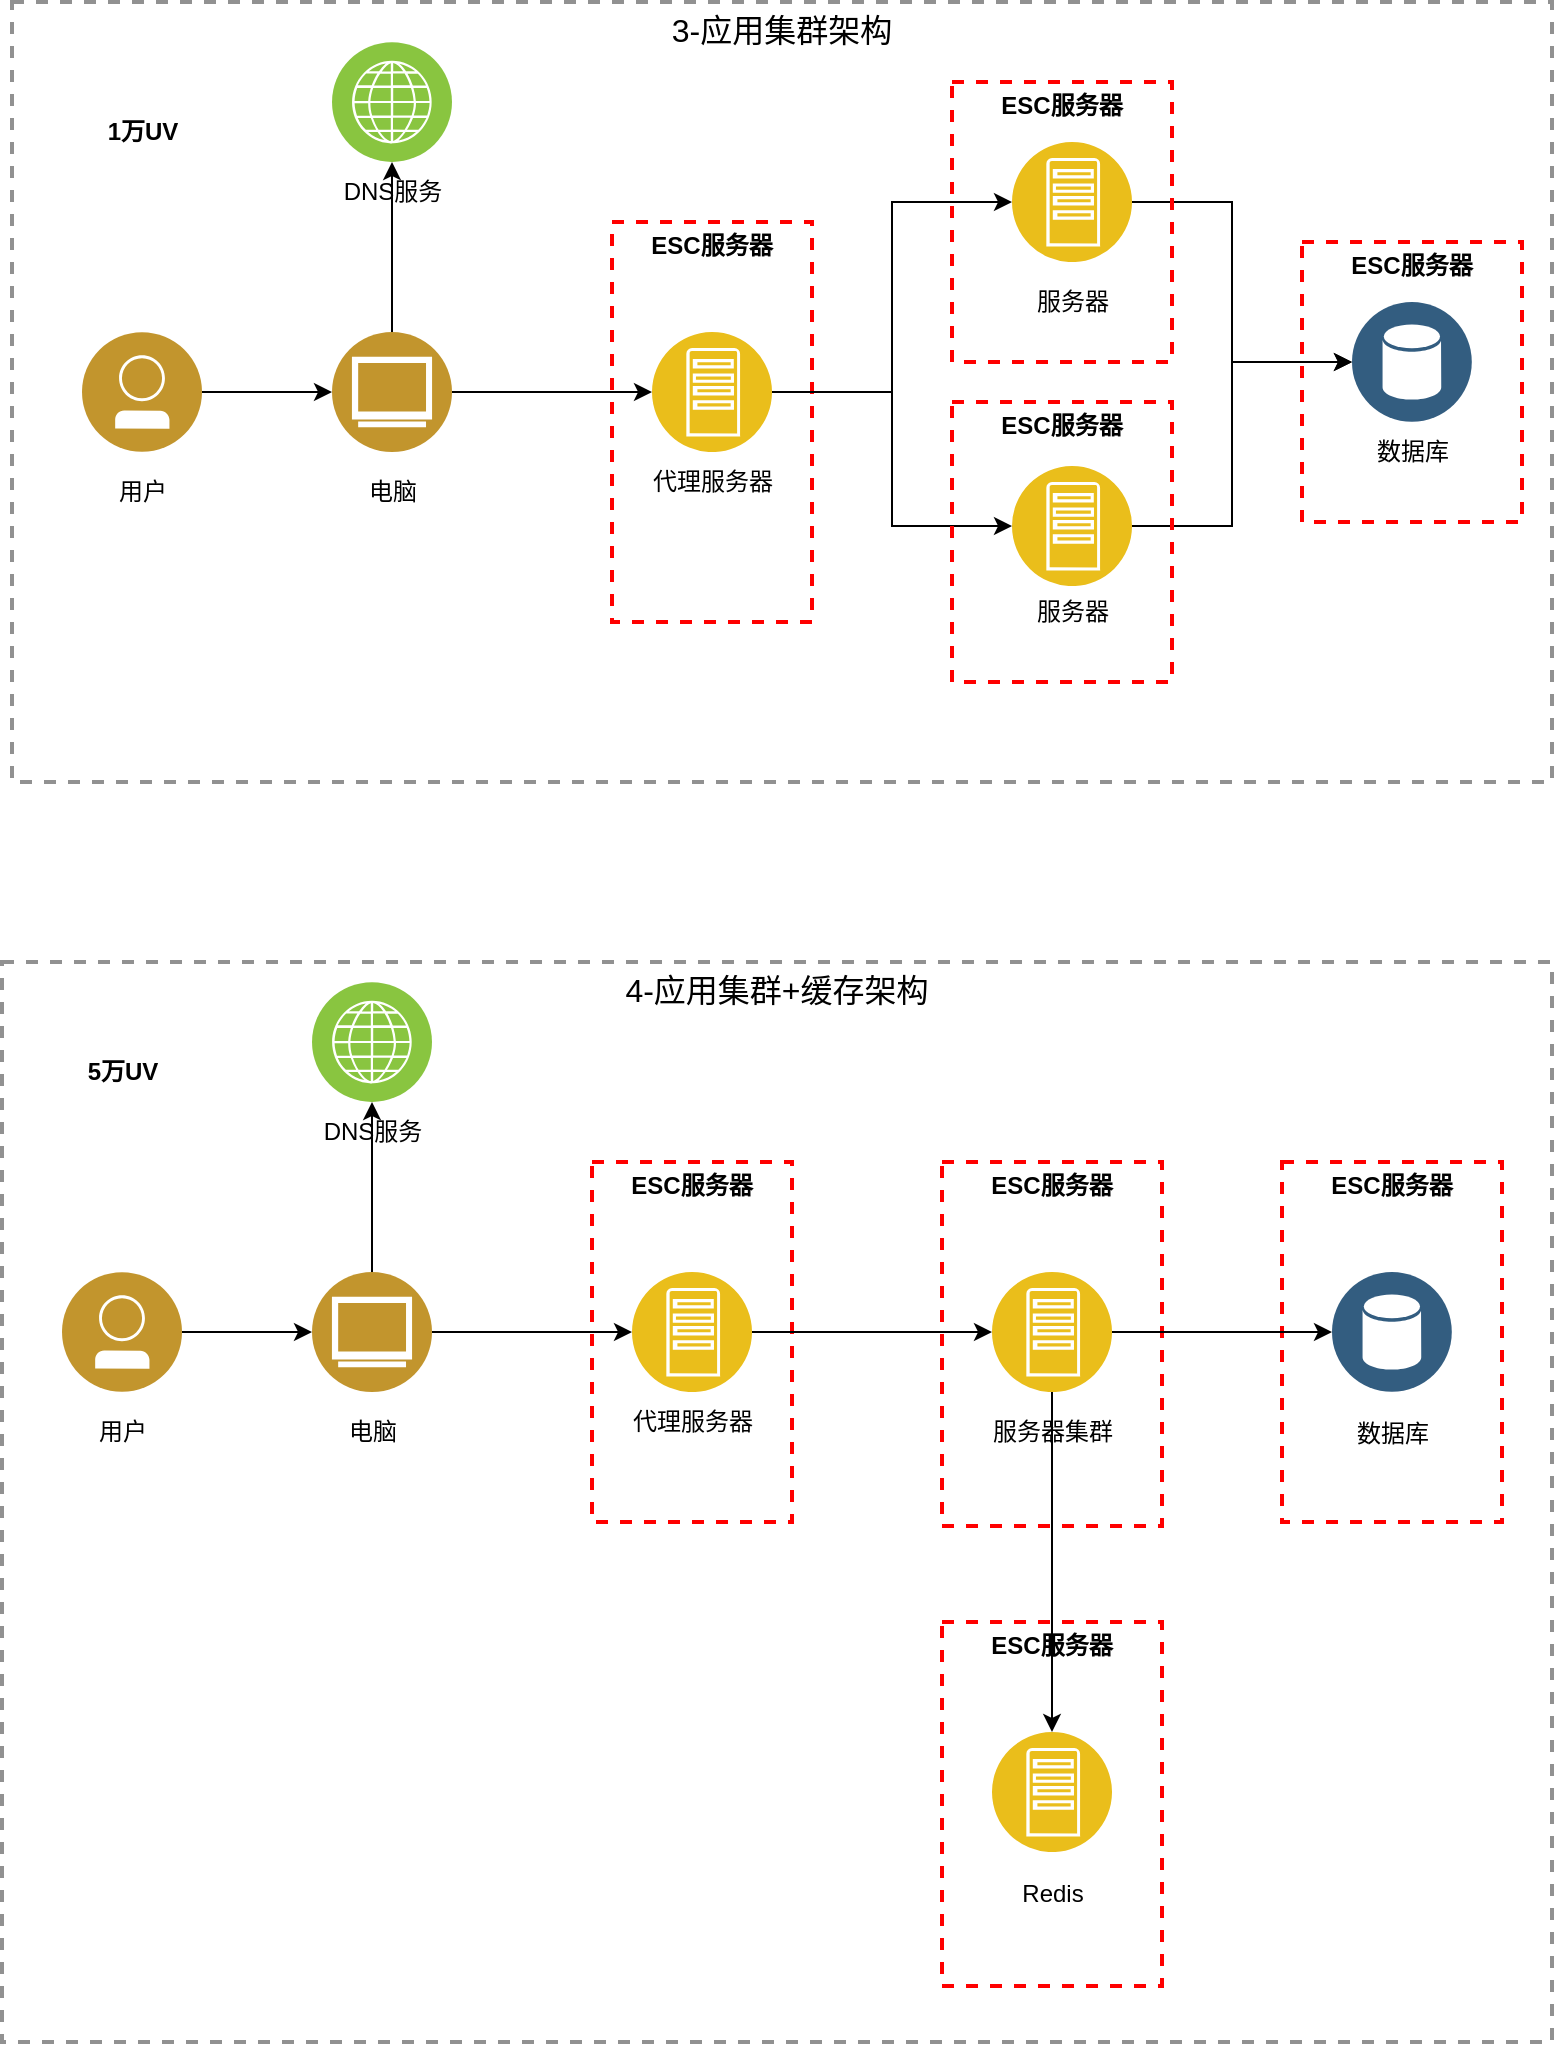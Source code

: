 <mxfile version="25.0.3">
  <diagram name="第 1 页" id="ukLf7o756_BHWLZHAJIW">
    <mxGraphModel dx="1434" dy="746" grid="1" gridSize="10" guides="1" tooltips="1" connect="1" arrows="1" fold="1" page="1" pageScale="1" pageWidth="827" pageHeight="1169" math="0" shadow="0">
      <root>
        <mxCell id="0" />
        <mxCell id="1" parent="0" />
        <mxCell id="JDX_b8moXhUhFZXy2S-E-45" value="4-应用集群+缓存架构" style="fontStyle=0;verticalAlign=top;align=center;spacingTop=-2;fillColor=none;rounded=0;whiteSpace=wrap;html=1;strokeColor=#919191;strokeWidth=2;dashed=1;container=0;collapsible=0;expand=0;recursiveResize=0;fontSize=16;" vertex="1" parent="1">
          <mxGeometry x="105" y="570" width="775" height="540" as="geometry" />
        </mxCell>
        <mxCell id="JDX_b8moXhUhFZXy2S-E-71" value="ESC服务器" style="fontStyle=1;verticalAlign=top;align=center;spacingTop=-2;fillColor=none;rounded=0;whiteSpace=wrap;html=1;strokeColor=#FF0000;strokeWidth=2;dashed=1;container=0;collapsible=0;expand=0;recursiveResize=0;" vertex="1" parent="1">
          <mxGeometry x="575" y="670" width="110" height="182" as="geometry" />
        </mxCell>
        <mxCell id="JDX_b8moXhUhFZXy2S-E-1" value="3-应用集群架构" style="fontStyle=0;verticalAlign=top;align=center;spacingTop=-2;fillColor=none;rounded=0;whiteSpace=wrap;html=1;strokeColor=#919191;strokeWidth=2;dashed=1;container=1;collapsible=0;expand=0;recursiveResize=0;fontSize=16;" vertex="1" parent="1">
          <mxGeometry x="110" y="90" width="770" height="390" as="geometry" />
        </mxCell>
        <mxCell id="JDX_b8moXhUhFZXy2S-E-39" value="ESC服务器" style="fontStyle=1;verticalAlign=top;align=center;spacingTop=-2;fillColor=none;rounded=0;whiteSpace=wrap;html=1;strokeColor=#FF0000;strokeWidth=2;dashed=1;container=1;collapsible=0;expand=0;recursiveResize=0;" vertex="1" parent="JDX_b8moXhUhFZXy2S-E-1">
          <mxGeometry x="645" y="120" width="110" height="140" as="geometry" />
        </mxCell>
        <mxCell id="JDX_b8moXhUhFZXy2S-E-13" value="&lt;b&gt;ESC服务器&lt;/b&gt;" style="fontStyle=0;verticalAlign=top;align=center;spacingTop=-2;fillColor=none;rounded=0;whiteSpace=wrap;html=1;strokeColor=#FF0000;strokeWidth=2;dashed=1;container=1;collapsible=0;expand=0;recursiveResize=0;" vertex="1" parent="JDX_b8moXhUhFZXy2S-E-1">
          <mxGeometry x="300" y="110" width="100" height="200" as="geometry" />
        </mxCell>
        <mxCell id="JDX_b8moXhUhFZXy2S-E-2" value="1万UV" style="text;html=1;align=center;verticalAlign=middle;resizable=0;points=[];autosize=1;strokeColor=none;fillColor=none;fontStyle=1" vertex="1" parent="JDX_b8moXhUhFZXy2S-E-1">
          <mxGeometry x="35" y="50" width="60" height="30" as="geometry" />
        </mxCell>
        <mxCell id="JDX_b8moXhUhFZXy2S-E-7" style="edgeStyle=orthogonalEdgeStyle;rounded=0;orthogonalLoop=1;jettySize=auto;html=1;" edge="1" parent="JDX_b8moXhUhFZXy2S-E-1" source="JDX_b8moXhUhFZXy2S-E-3" target="JDX_b8moXhUhFZXy2S-E-5">
          <mxGeometry relative="1" as="geometry" />
        </mxCell>
        <mxCell id="JDX_b8moXhUhFZXy2S-E-3" value="" style="image;aspect=fixed;perimeter=ellipsePerimeter;html=1;align=center;shadow=0;dashed=0;fontColor=#4277BB;labelBackgroundColor=default;fontSize=12;spacingTop=3;image=img/lib/ibm/users/user.svg;" vertex="1" parent="JDX_b8moXhUhFZXy2S-E-1">
          <mxGeometry x="35" y="165" width="60" height="60" as="geometry" />
        </mxCell>
        <mxCell id="JDX_b8moXhUhFZXy2S-E-4" value="&lt;span style=&quot;font-weight: 400;&quot;&gt;用户&lt;/span&gt;" style="text;html=1;align=center;verticalAlign=middle;resizable=0;points=[];autosize=1;strokeColor=none;fillColor=none;fontStyle=1" vertex="1" parent="JDX_b8moXhUhFZXy2S-E-1">
          <mxGeometry x="40" y="230" width="50" height="30" as="geometry" />
        </mxCell>
        <mxCell id="JDX_b8moXhUhFZXy2S-E-10" style="edgeStyle=orthogonalEdgeStyle;rounded=0;orthogonalLoop=1;jettySize=auto;html=1;" edge="1" parent="JDX_b8moXhUhFZXy2S-E-1" source="JDX_b8moXhUhFZXy2S-E-5" target="JDX_b8moXhUhFZXy2S-E-8">
          <mxGeometry relative="1" as="geometry" />
        </mxCell>
        <mxCell id="JDX_b8moXhUhFZXy2S-E-15" style="edgeStyle=orthogonalEdgeStyle;rounded=0;orthogonalLoop=1;jettySize=auto;html=1;" edge="1" parent="JDX_b8moXhUhFZXy2S-E-1" source="JDX_b8moXhUhFZXy2S-E-5" target="JDX_b8moXhUhFZXy2S-E-11">
          <mxGeometry relative="1" as="geometry" />
        </mxCell>
        <mxCell id="JDX_b8moXhUhFZXy2S-E-5" value="" style="image;aspect=fixed;perimeter=ellipsePerimeter;html=1;align=center;shadow=0;dashed=0;fontColor=#4277BB;labelBackgroundColor=default;fontSize=12;spacingTop=3;image=img/lib/ibm/users/browser.svg;" vertex="1" parent="JDX_b8moXhUhFZXy2S-E-1">
          <mxGeometry x="160" y="165" width="60" height="60" as="geometry" />
        </mxCell>
        <mxCell id="JDX_b8moXhUhFZXy2S-E-6" value="&lt;span style=&quot;font-weight: 400;&quot;&gt;电脑&lt;/span&gt;" style="text;html=1;align=center;verticalAlign=middle;resizable=0;points=[];autosize=1;strokeColor=none;fillColor=none;fontStyle=1" vertex="1" parent="JDX_b8moXhUhFZXy2S-E-1">
          <mxGeometry x="165" y="230" width="50" height="30" as="geometry" />
        </mxCell>
        <mxCell id="JDX_b8moXhUhFZXy2S-E-8" value="" style="image;aspect=fixed;perimeter=ellipsePerimeter;html=1;align=center;shadow=0;dashed=0;fontColor=#4277BB;labelBackgroundColor=default;fontSize=12;spacingTop=3;image=img/lib/ibm/infrastructure/channels.svg;" vertex="1" parent="JDX_b8moXhUhFZXy2S-E-1">
          <mxGeometry x="160" y="20" width="60" height="60" as="geometry" />
        </mxCell>
        <mxCell id="JDX_b8moXhUhFZXy2S-E-9" value="&lt;span style=&quot;font-weight: 400;&quot;&gt;DNS服务&lt;/span&gt;" style="text;html=1;align=center;verticalAlign=middle;resizable=0;points=[];autosize=1;strokeColor=none;fillColor=none;fontStyle=1" vertex="1" parent="JDX_b8moXhUhFZXy2S-E-1">
          <mxGeometry x="155" y="80" width="70" height="30" as="geometry" />
        </mxCell>
        <mxCell id="JDX_b8moXhUhFZXy2S-E-22" style="edgeStyle=orthogonalEdgeStyle;rounded=0;orthogonalLoop=1;jettySize=auto;html=1;entryX=0;entryY=0.5;entryDx=0;entryDy=0;" edge="1" parent="JDX_b8moXhUhFZXy2S-E-1" source="JDX_b8moXhUhFZXy2S-E-11" target="JDX_b8moXhUhFZXy2S-E-16">
          <mxGeometry relative="1" as="geometry" />
        </mxCell>
        <mxCell id="JDX_b8moXhUhFZXy2S-E-23" style="edgeStyle=orthogonalEdgeStyle;rounded=0;orthogonalLoop=1;jettySize=auto;html=1;" edge="1" parent="JDX_b8moXhUhFZXy2S-E-1" source="JDX_b8moXhUhFZXy2S-E-11" target="JDX_b8moXhUhFZXy2S-E-18">
          <mxGeometry relative="1" as="geometry">
            <Array as="points">
              <mxPoint x="440" y="195" />
              <mxPoint x="440" y="262" />
            </Array>
          </mxGeometry>
        </mxCell>
        <mxCell id="JDX_b8moXhUhFZXy2S-E-11" value="" style="image;aspect=fixed;perimeter=ellipsePerimeter;html=1;align=center;shadow=0;dashed=0;fontColor=#4277BB;labelBackgroundColor=default;fontSize=12;spacingTop=3;image=img/lib/ibm/applications/app_server.svg;" vertex="1" parent="JDX_b8moXhUhFZXy2S-E-1">
          <mxGeometry x="320" y="165" width="60" height="60" as="geometry" />
        </mxCell>
        <mxCell id="JDX_b8moXhUhFZXy2S-E-12" value="&lt;span style=&quot;font-weight: 400;&quot;&gt;代理服务器&lt;/span&gt;" style="text;html=1;align=center;verticalAlign=middle;resizable=0;points=[];autosize=1;strokeColor=none;fillColor=none;fontStyle=1" vertex="1" parent="JDX_b8moXhUhFZXy2S-E-1">
          <mxGeometry x="310" y="225" width="80" height="30" as="geometry" />
        </mxCell>
        <mxCell id="JDX_b8moXhUhFZXy2S-E-42" style="edgeStyle=orthogonalEdgeStyle;rounded=0;orthogonalLoop=1;jettySize=auto;html=1;entryX=0;entryY=0.5;entryDx=0;entryDy=0;" edge="1" parent="JDX_b8moXhUhFZXy2S-E-1" source="JDX_b8moXhUhFZXy2S-E-16" target="JDX_b8moXhUhFZXy2S-E-29">
          <mxGeometry relative="1" as="geometry">
            <Array as="points">
              <mxPoint x="610" y="100" />
              <mxPoint x="610" y="180" />
            </Array>
          </mxGeometry>
        </mxCell>
        <mxCell id="JDX_b8moXhUhFZXy2S-E-16" value="" style="image;aspect=fixed;perimeter=ellipsePerimeter;html=1;align=center;shadow=0;dashed=0;fontColor=#4277BB;labelBackgroundColor=default;fontSize=12;spacingTop=3;image=img/lib/ibm/applications/app_server.svg;" vertex="1" parent="JDX_b8moXhUhFZXy2S-E-1">
          <mxGeometry x="500" y="70" width="60" height="60" as="geometry" />
        </mxCell>
        <mxCell id="JDX_b8moXhUhFZXy2S-E-34" style="edgeStyle=orthogonalEdgeStyle;rounded=0;orthogonalLoop=1;jettySize=auto;html=1;" edge="1" parent="JDX_b8moXhUhFZXy2S-E-1" source="JDX_b8moXhUhFZXy2S-E-18" target="JDX_b8moXhUhFZXy2S-E-29">
          <mxGeometry relative="1" as="geometry">
            <Array as="points">
              <mxPoint x="610" y="262" />
              <mxPoint x="610" y="180" />
            </Array>
          </mxGeometry>
        </mxCell>
        <mxCell id="JDX_b8moXhUhFZXy2S-E-18" value="" style="image;aspect=fixed;perimeter=ellipsePerimeter;html=1;align=center;shadow=0;dashed=0;fontColor=#4277BB;labelBackgroundColor=default;fontSize=12;spacingTop=3;image=img/lib/ibm/applications/app_server.svg;" vertex="1" parent="JDX_b8moXhUhFZXy2S-E-1">
          <mxGeometry x="500" y="232" width="60" height="60" as="geometry" />
        </mxCell>
        <mxCell id="JDX_b8moXhUhFZXy2S-E-19" value="&lt;span style=&quot;font-weight: 400;&quot;&gt;服务器&lt;/span&gt;" style="text;html=1;align=center;verticalAlign=middle;resizable=0;points=[];autosize=1;strokeColor=none;fillColor=none;fontStyle=1" vertex="1" parent="JDX_b8moXhUhFZXy2S-E-1">
          <mxGeometry x="500" y="290" width="60" height="30" as="geometry" />
        </mxCell>
        <mxCell id="JDX_b8moXhUhFZXy2S-E-21" value="&lt;span style=&quot;font-weight: 400;&quot;&gt;数据库&lt;/span&gt;" style="text;html=1;align=center;verticalAlign=middle;resizable=0;points=[];autosize=1;strokeColor=none;fillColor=none;fontStyle=1" vertex="1" parent="JDX_b8moXhUhFZXy2S-E-1">
          <mxGeometry x="670" y="210" width="60" height="30" as="geometry" />
        </mxCell>
        <mxCell id="JDX_b8moXhUhFZXy2S-E-29" value="" style="image;aspect=fixed;perimeter=ellipsePerimeter;html=1;align=center;shadow=0;dashed=0;fontColor=#4277BB;labelBackgroundColor=default;fontSize=12;spacingTop=3;image=img/lib/ibm/data/data_services.svg;" vertex="1" parent="JDX_b8moXhUhFZXy2S-E-1">
          <mxGeometry x="670" y="150" width="60" height="60" as="geometry" />
        </mxCell>
        <mxCell id="JDX_b8moXhUhFZXy2S-E-38" value="ESC服务器" style="fontStyle=1;verticalAlign=top;align=center;spacingTop=-2;fillColor=none;rounded=0;whiteSpace=wrap;html=1;strokeColor=#FF0000;strokeWidth=2;dashed=1;container=1;collapsible=0;expand=0;recursiveResize=0;" vertex="1" parent="JDX_b8moXhUhFZXy2S-E-1">
          <mxGeometry x="470" y="200" width="110" height="140" as="geometry" />
        </mxCell>
        <mxCell id="JDX_b8moXhUhFZXy2S-E-43" value="&lt;span style=&quot;font-weight: 400;&quot;&gt;服务器&lt;/span&gt;" style="text;html=1;align=center;verticalAlign=middle;resizable=0;points=[];autosize=1;strokeColor=none;fillColor=none;fontStyle=1" vertex="1" parent="JDX_b8moXhUhFZXy2S-E-1">
          <mxGeometry x="500" y="135" width="60" height="30" as="geometry" />
        </mxCell>
        <mxCell id="JDX_b8moXhUhFZXy2S-E-44" value="ESC服务器" style="fontStyle=1;verticalAlign=top;align=center;spacingTop=-2;fillColor=none;rounded=0;whiteSpace=wrap;html=1;strokeColor=#FF0000;strokeWidth=2;dashed=1;container=1;collapsible=0;expand=0;recursiveResize=0;" vertex="1" parent="JDX_b8moXhUhFZXy2S-E-1">
          <mxGeometry x="470" y="40" width="110" height="140" as="geometry" />
        </mxCell>
        <mxCell id="JDX_b8moXhUhFZXy2S-E-46" value="ESC服务器" style="fontStyle=1;verticalAlign=top;align=center;spacingTop=-2;fillColor=none;rounded=0;whiteSpace=wrap;html=1;strokeColor=#FF0000;strokeWidth=2;dashed=1;container=1;collapsible=0;expand=0;recursiveResize=0;" vertex="1" parent="1">
          <mxGeometry x="745" y="670" width="110" height="180" as="geometry" />
        </mxCell>
        <mxCell id="JDX_b8moXhUhFZXy2S-E-47" value="&lt;b&gt;ESC服务器&lt;/b&gt;" style="fontStyle=0;verticalAlign=top;align=center;spacingTop=-2;fillColor=none;rounded=0;whiteSpace=wrap;html=1;strokeColor=#FF0000;strokeWidth=2;dashed=1;container=1;collapsible=0;expand=0;recursiveResize=0;" vertex="1" parent="1">
          <mxGeometry x="400" y="670" width="100" height="180" as="geometry" />
        </mxCell>
        <mxCell id="JDX_b8moXhUhFZXy2S-E-48" value="5万UV" style="text;html=1;align=center;verticalAlign=middle;resizable=0;points=[];autosize=1;strokeColor=none;fillColor=none;fontStyle=1" vertex="1" parent="1">
          <mxGeometry x="135" y="610" width="60" height="30" as="geometry" />
        </mxCell>
        <mxCell id="JDX_b8moXhUhFZXy2S-E-49" style="edgeStyle=orthogonalEdgeStyle;rounded=0;orthogonalLoop=1;jettySize=auto;html=1;" edge="1" parent="1" source="JDX_b8moXhUhFZXy2S-E-50" target="JDX_b8moXhUhFZXy2S-E-54">
          <mxGeometry relative="1" as="geometry" />
        </mxCell>
        <mxCell id="JDX_b8moXhUhFZXy2S-E-50" value="" style="image;aspect=fixed;perimeter=ellipsePerimeter;html=1;align=center;shadow=0;dashed=0;fontColor=#4277BB;labelBackgroundColor=default;fontSize=12;spacingTop=3;image=img/lib/ibm/users/user.svg;" vertex="1" parent="1">
          <mxGeometry x="135" y="725" width="60" height="60" as="geometry" />
        </mxCell>
        <mxCell id="JDX_b8moXhUhFZXy2S-E-51" value="&lt;span style=&quot;font-weight: 400;&quot;&gt;用户&lt;/span&gt;" style="text;html=1;align=center;verticalAlign=middle;resizable=0;points=[];autosize=1;strokeColor=none;fillColor=none;fontStyle=1" vertex="1" parent="1">
          <mxGeometry x="140" y="790" width="50" height="30" as="geometry" />
        </mxCell>
        <mxCell id="JDX_b8moXhUhFZXy2S-E-52" style="edgeStyle=orthogonalEdgeStyle;rounded=0;orthogonalLoop=1;jettySize=auto;html=1;" edge="1" parent="1" source="JDX_b8moXhUhFZXy2S-E-54" target="JDX_b8moXhUhFZXy2S-E-56">
          <mxGeometry relative="1" as="geometry" />
        </mxCell>
        <mxCell id="JDX_b8moXhUhFZXy2S-E-53" style="edgeStyle=orthogonalEdgeStyle;rounded=0;orthogonalLoop=1;jettySize=auto;html=1;" edge="1" parent="1" source="JDX_b8moXhUhFZXy2S-E-54" target="JDX_b8moXhUhFZXy2S-E-60">
          <mxGeometry relative="1" as="geometry" />
        </mxCell>
        <mxCell id="JDX_b8moXhUhFZXy2S-E-54" value="" style="image;aspect=fixed;perimeter=ellipsePerimeter;html=1;align=center;shadow=0;dashed=0;fontColor=#4277BB;labelBackgroundColor=default;fontSize=12;spacingTop=3;image=img/lib/ibm/users/browser.svg;" vertex="1" parent="1">
          <mxGeometry x="260" y="725" width="60" height="60" as="geometry" />
        </mxCell>
        <mxCell id="JDX_b8moXhUhFZXy2S-E-55" value="&lt;span style=&quot;font-weight: 400;&quot;&gt;电脑&lt;/span&gt;" style="text;html=1;align=center;verticalAlign=middle;resizable=0;points=[];autosize=1;strokeColor=none;fillColor=none;fontStyle=1" vertex="1" parent="1">
          <mxGeometry x="265" y="790" width="50" height="30" as="geometry" />
        </mxCell>
        <mxCell id="JDX_b8moXhUhFZXy2S-E-56" value="" style="image;aspect=fixed;perimeter=ellipsePerimeter;html=1;align=center;shadow=0;dashed=0;fontColor=#4277BB;labelBackgroundColor=default;fontSize=12;spacingTop=3;image=img/lib/ibm/infrastructure/channels.svg;" vertex="1" parent="1">
          <mxGeometry x="260" y="580" width="60" height="60" as="geometry" />
        </mxCell>
        <mxCell id="JDX_b8moXhUhFZXy2S-E-57" value="&lt;span style=&quot;font-weight: 400;&quot;&gt;DNS服务&lt;/span&gt;" style="text;html=1;align=center;verticalAlign=middle;resizable=0;points=[];autosize=1;strokeColor=none;fillColor=none;fontStyle=1" vertex="1" parent="1">
          <mxGeometry x="255" y="640" width="70" height="30" as="geometry" />
        </mxCell>
        <mxCell id="JDX_b8moXhUhFZXy2S-E-73" style="edgeStyle=orthogonalEdgeStyle;rounded=0;orthogonalLoop=1;jettySize=auto;html=1;" edge="1" parent="1" source="JDX_b8moXhUhFZXy2S-E-60" target="JDX_b8moXhUhFZXy2S-E-63">
          <mxGeometry relative="1" as="geometry" />
        </mxCell>
        <mxCell id="JDX_b8moXhUhFZXy2S-E-60" value="" style="image;aspect=fixed;perimeter=ellipsePerimeter;html=1;align=center;shadow=0;dashed=0;fontColor=#4277BB;labelBackgroundColor=default;fontSize=12;spacingTop=3;image=img/lib/ibm/applications/app_server.svg;" vertex="1" parent="1">
          <mxGeometry x="420" y="725" width="60" height="60" as="geometry" />
        </mxCell>
        <mxCell id="JDX_b8moXhUhFZXy2S-E-61" value="&lt;span style=&quot;font-weight: 400;&quot;&gt;代理服务器&lt;/span&gt;" style="text;html=1;align=center;verticalAlign=middle;resizable=0;points=[];autosize=1;strokeColor=none;fillColor=none;fontStyle=1" vertex="1" parent="1">
          <mxGeometry x="410" y="785" width="80" height="30" as="geometry" />
        </mxCell>
        <mxCell id="JDX_b8moXhUhFZXy2S-E-74" style="edgeStyle=orthogonalEdgeStyle;rounded=0;orthogonalLoop=1;jettySize=auto;html=1;entryX=0;entryY=0.5;entryDx=0;entryDy=0;" edge="1" parent="1" source="JDX_b8moXhUhFZXy2S-E-63" target="JDX_b8moXhUhFZXy2S-E-68">
          <mxGeometry relative="1" as="geometry" />
        </mxCell>
        <mxCell id="JDX_b8moXhUhFZXy2S-E-78" style="edgeStyle=orthogonalEdgeStyle;rounded=0;orthogonalLoop=1;jettySize=auto;html=1;" edge="1" parent="1" source="JDX_b8moXhUhFZXy2S-E-63" target="JDX_b8moXhUhFZXy2S-E-76">
          <mxGeometry relative="1" as="geometry" />
        </mxCell>
        <mxCell id="JDX_b8moXhUhFZXy2S-E-63" value="" style="image;aspect=fixed;perimeter=ellipsePerimeter;html=1;align=center;shadow=0;dashed=0;fontColor=#4277BB;labelBackgroundColor=default;fontSize=12;spacingTop=3;image=img/lib/ibm/applications/app_server.svg;" vertex="1" parent="1">
          <mxGeometry x="600" y="725" width="60" height="60" as="geometry" />
        </mxCell>
        <mxCell id="JDX_b8moXhUhFZXy2S-E-67" value="&lt;span style=&quot;font-weight: 400;&quot;&gt;数据库&lt;/span&gt;" style="text;html=1;align=center;verticalAlign=middle;resizable=0;points=[];autosize=1;strokeColor=none;fillColor=none;fontStyle=1" vertex="1" parent="1">
          <mxGeometry x="770" y="791" width="60" height="30" as="geometry" />
        </mxCell>
        <mxCell id="JDX_b8moXhUhFZXy2S-E-68" value="" style="image;aspect=fixed;perimeter=ellipsePerimeter;html=1;align=center;shadow=0;dashed=0;fontColor=#4277BB;labelBackgroundColor=default;fontSize=12;spacingTop=3;image=img/lib/ibm/data/data_services.svg;" vertex="1" parent="1">
          <mxGeometry x="770" y="725" width="60" height="60" as="geometry" />
        </mxCell>
        <mxCell id="JDX_b8moXhUhFZXy2S-E-70" value="&lt;span style=&quot;font-weight: 400;&quot;&gt;服务器集群&lt;/span&gt;" style="text;html=1;align=center;verticalAlign=middle;resizable=0;points=[];autosize=1;strokeColor=none;fillColor=none;fontStyle=1" vertex="1" parent="1">
          <mxGeometry x="590" y="790" width="80" height="30" as="geometry" />
        </mxCell>
        <mxCell id="JDX_b8moXhUhFZXy2S-E-75" value="ESC服务器" style="fontStyle=1;verticalAlign=top;align=center;spacingTop=-2;fillColor=none;rounded=0;whiteSpace=wrap;html=1;strokeColor=#FF0000;strokeWidth=2;dashed=1;container=0;collapsible=0;expand=0;recursiveResize=0;" vertex="1" parent="1">
          <mxGeometry x="575" y="900" width="110" height="182" as="geometry" />
        </mxCell>
        <mxCell id="JDX_b8moXhUhFZXy2S-E-76" value="" style="image;aspect=fixed;perimeter=ellipsePerimeter;html=1;align=center;shadow=0;dashed=0;fontColor=#4277BB;labelBackgroundColor=default;fontSize=12;spacingTop=3;image=img/lib/ibm/applications/app_server.svg;" vertex="1" parent="1">
          <mxGeometry x="600" y="955" width="60" height="60" as="geometry" />
        </mxCell>
        <mxCell id="JDX_b8moXhUhFZXy2S-E-77" value="&lt;span style=&quot;font-weight: 400;&quot;&gt;Redis&lt;/span&gt;" style="text;html=1;align=center;verticalAlign=middle;resizable=0;points=[];autosize=1;strokeColor=none;fillColor=none;fontStyle=1" vertex="1" parent="1">
          <mxGeometry x="605" y="1021" width="50" height="30" as="geometry" />
        </mxCell>
      </root>
    </mxGraphModel>
  </diagram>
</mxfile>
